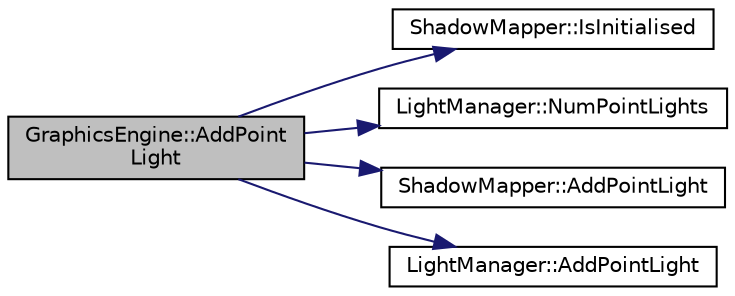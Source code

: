 digraph "GraphicsEngine::AddPointLight"
{
 // LATEX_PDF_SIZE
  edge [fontname="Helvetica",fontsize="10",labelfontname="Helvetica",labelfontsize="10"];
  node [fontname="Helvetica",fontsize="10",shape=record];
  rankdir="LR";
  Node4 [label="GraphicsEngine::AddPoint\lLight",height=0.2,width=0.4,color="black", fillcolor="grey75", style="filled", fontcolor="black",tooltip="creates a point light"];
  Node4 -> Node5 [color="midnightblue",fontsize="10",style="solid",fontname="Helvetica"];
  Node5 [label="ShadowMapper::IsInitialised",height=0.2,width=0.4,color="black", fillcolor="white", style="filled",URL="$class_shadow_mapper.html#a2db5fde2e0a720b11a31a35acdc93add",tooltip=" "];
  Node4 -> Node6 [color="midnightblue",fontsize="10",style="solid",fontname="Helvetica"];
  Node6 [label="LightManager::NumPointLights",height=0.2,width=0.4,color="black", fillcolor="white", style="filled",URL="$class_light_manager.html#ab36a34da5749813d3739467ab717f8a0",tooltip=" "];
  Node4 -> Node7 [color="midnightblue",fontsize="10",style="solid",fontname="Helvetica"];
  Node7 [label="ShadowMapper::AddPointLight",height=0.2,width=0.4,color="black", fillcolor="white", style="filled",URL="$class_shadow_mapper.html#a0505d82e0387495981e24d853b735a34",tooltip=" "];
  Node4 -> Node8 [color="midnightblue",fontsize="10",style="solid",fontname="Helvetica"];
  Node8 [label="LightManager::AddPointLight",height=0.2,width=0.4,color="black", fillcolor="white", style="filled",URL="$class_light_manager.html#adadb7adb2b90c20291350e32ee5fb8b4",tooltip=" "];
}
